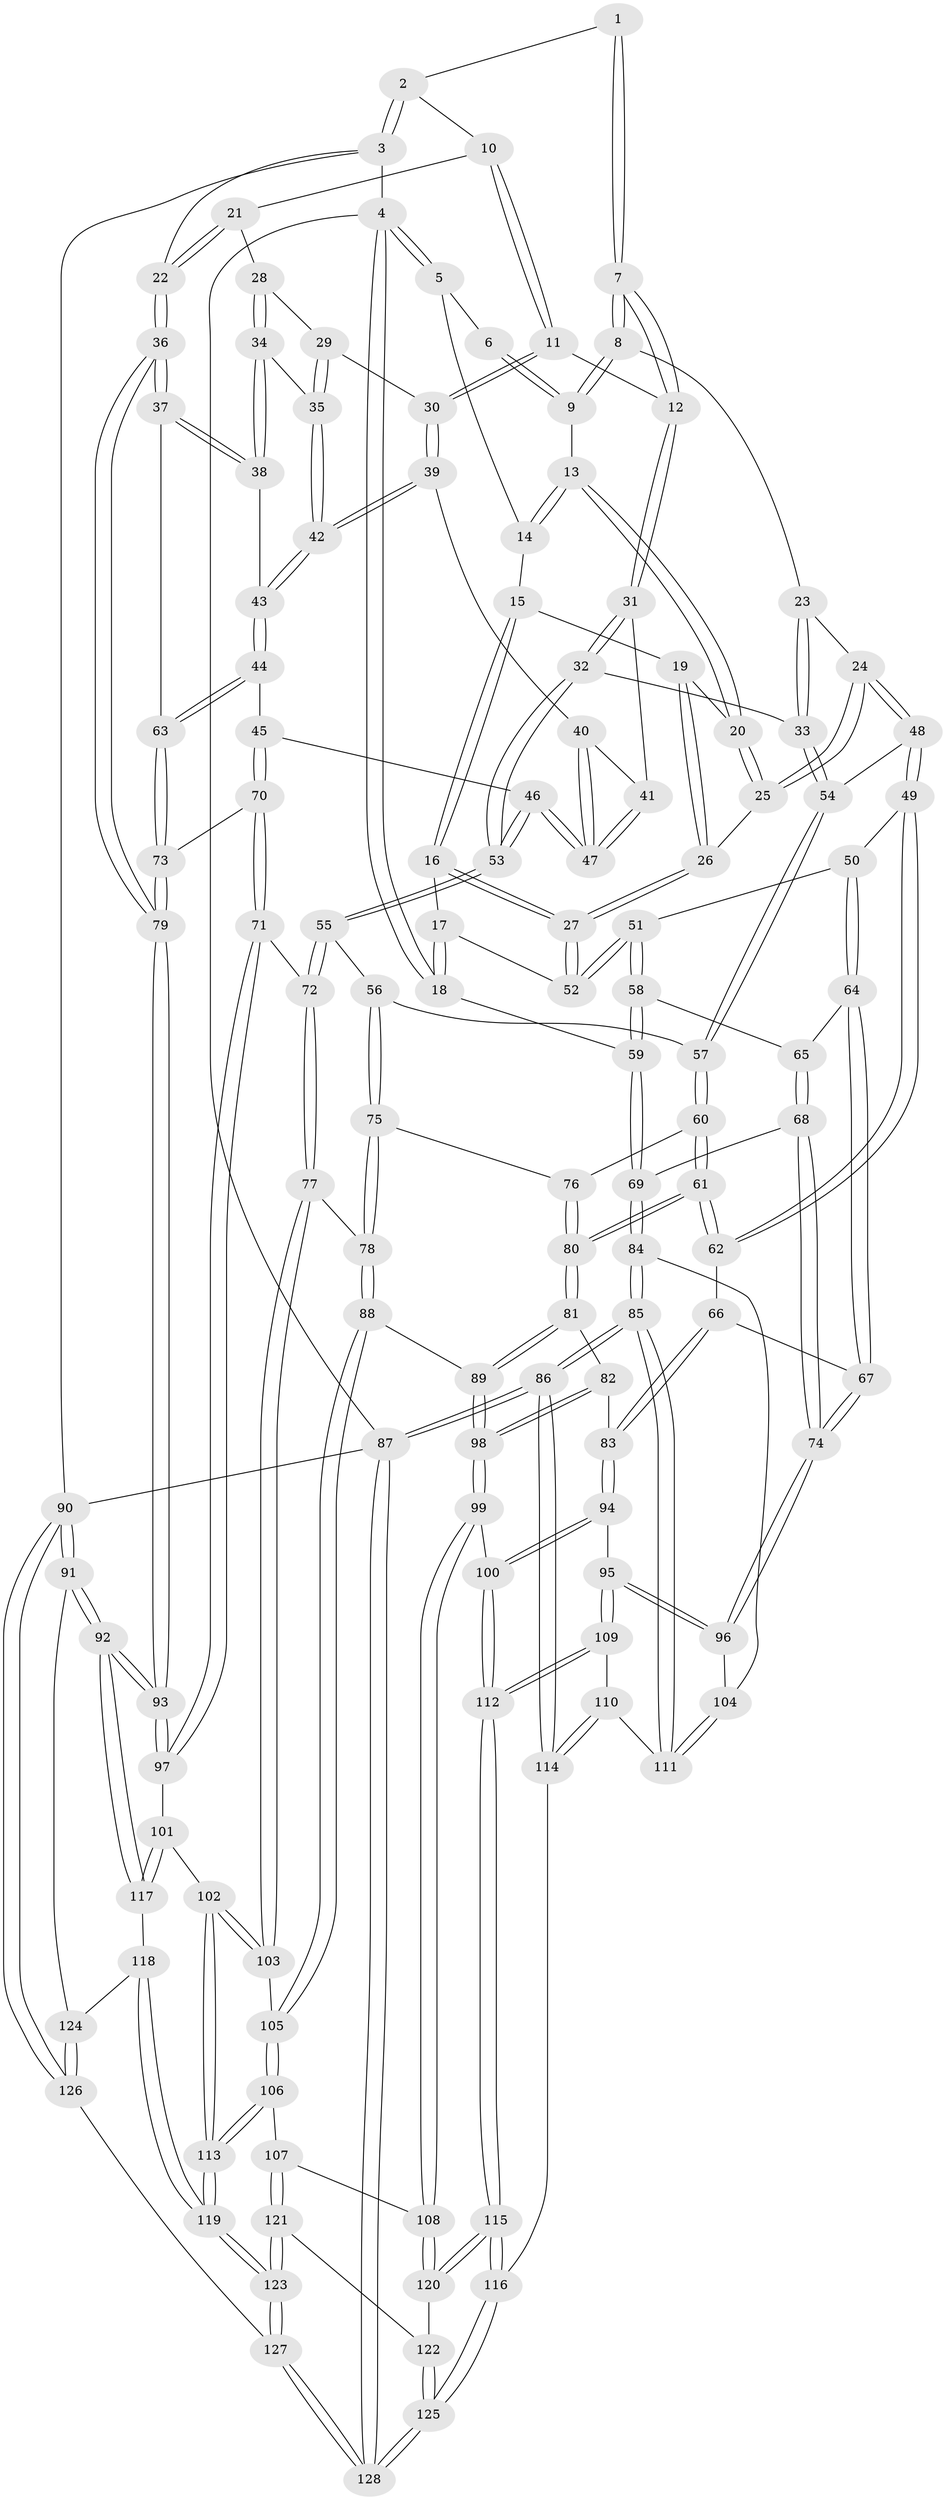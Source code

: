 // Generated by graph-tools (version 1.1) at 2025/11/02/27/25 16:11:51]
// undirected, 128 vertices, 317 edges
graph export_dot {
graph [start="1"]
  node [color=gray90,style=filled];
  1 [pos="+0.8083136252709586+0"];
  2 [pos="+0.8438228584533873+0"];
  3 [pos="+1+0"];
  4 [pos="+0+0"];
  5 [pos="+0.24730760564838036+0"];
  6 [pos="+0.5403960530925376+0"];
  7 [pos="+0.6827826438426238+0.11343957746557937"];
  8 [pos="+0.6766090374983716+0.11344296567302538"];
  9 [pos="+0.5511447833271799+0.052885260930990365"];
  10 [pos="+0.8448365221447367+0.09305122841009396"];
  11 [pos="+0.7749843172382285+0.1515717789463311"];
  12 [pos="+0.7162038020704312+0.14544427478164335"];
  13 [pos="+0.5019262887433149+0.08364999984510048"];
  14 [pos="+0.2546983942196959+0"];
  15 [pos="+0.27696576125214784+0"];
  16 [pos="+0.2444966091442979+0.12530434959334583"];
  17 [pos="+0+0.07312305433826295"];
  18 [pos="+0+0.02878660674491859"];
  19 [pos="+0.394037340334946+0.0915000621745271"];
  20 [pos="+0.47589365655008486+0.11070728787140471"];
  21 [pos="+0.9514785545362023+0.11645496556051195"];
  22 [pos="+1+0"];
  23 [pos="+0.6696398789206321+0.1193476509089281"];
  24 [pos="+0.5005145133666273+0.23496086724249066"];
  25 [pos="+0.48296987412108766+0.1578637914653064"];
  26 [pos="+0.3110874415563919+0.1910877245166239"];
  27 [pos="+0.2841067981826421+0.21994010283437432"];
  28 [pos="+0.9224352503181176+0.18531823510347578"];
  29 [pos="+0.8984084717324715+0.19274751336312157"];
  30 [pos="+0.8164581133809302+0.19457889224093816"];
  31 [pos="+0.6976844441552132+0.24715162510085895"];
  32 [pos="+0.6738501805713193+0.2759786828065936"];
  33 [pos="+0.5810150992349309+0.28703606160382344"];
  34 [pos="+0.9596494311519075+0.25043873380276005"];
  35 [pos="+0.8861817149124772+0.2559839728040863"];
  36 [pos="+1+0.33157153657344884"];
  37 [pos="+1+0.33800083691835625"];
  38 [pos="+1+0.3000030537971187"];
  39 [pos="+0.8229669956843264+0.23458329978575726"];
  40 [pos="+0.7908754749359066+0.2651035209083979"];
  41 [pos="+0.7012653477189268+0.24946935656758887"];
  42 [pos="+0.8544658574277966+0.2808997633716676"];
  43 [pos="+0.8575481970076707+0.301405266443439"];
  44 [pos="+0.8365166052622857+0.3470203823523542"];
  45 [pos="+0.7978869786253745+0.37326020448106806"];
  46 [pos="+0.7964887680683085+0.37283993968773393"];
  47 [pos="+0.7724304869296894+0.31102662331841363"];
  48 [pos="+0.4967118105186674+0.2553706934082587"];
  49 [pos="+0.3808546360393224+0.2952837337242109"];
  50 [pos="+0.2950636159088701+0.267736208326355"];
  51 [pos="+0.28479151849373413+0.24832370876624268"];
  52 [pos="+0.28303821101066196+0.23072823350395413"];
  53 [pos="+0.7022014904644638+0.38754336475600737"];
  54 [pos="+0.5461901131676572+0.2967840867929668"];
  55 [pos="+0.6887914264933507+0.4009412842693582"];
  56 [pos="+0.6765329098498483+0.40823801401720516"];
  57 [pos="+0.5545596958841851+0.33712071077449385"];
  58 [pos="+0+0.268832257357897"];
  59 [pos="+0+0.23113797072980918"];
  60 [pos="+0.5254754856238474+0.4204949976042986"];
  61 [pos="+0.4787082998743957+0.45153389103326325"];
  62 [pos="+0.4133497635380362+0.4173805088810127"];
  63 [pos="+0.9759759562769131+0.3947029881894162"];
  64 [pos="+0.24559692398307678+0.3605102982345076"];
  65 [pos="+0.14998528407485517+0.36199321351823777"];
  66 [pos="+0.35738834869983843+0.464641877050749"];
  67 [pos="+0.2484890284095807+0.47279288469354797"];
  68 [pos="+0.08884687691505021+0.5025364915966594"];
  69 [pos="+0+0.43281696808295317"];
  70 [pos="+0.857319379475642+0.5292290556065375"];
  71 [pos="+0.855857830848231+0.5344577394919902"];
  72 [pos="+0.8171443218474456+0.5604932471609682"];
  73 [pos="+0.9007836223236815+0.48910484357323986"];
  74 [pos="+0.19354547543957895+0.5639312358841978"];
  75 [pos="+0.6417631599017026+0.4785803796479867"];
  76 [pos="+0.6082925318061976+0.4689501704809519"];
  77 [pos="+0.796376891166551+0.579791063037916"];
  78 [pos="+0.6556940246822949+0.5390056120841297"];
  79 [pos="+1+0.5380294671273385"];
  80 [pos="+0.48494494295531126+0.5436143391993347"];
  81 [pos="+0.4843739548953554+0.5496166373760969"];
  82 [pos="+0.41817048545862906+0.5797842975143249"];
  83 [pos="+0.40651582588986357+0.576210328793929"];
  84 [pos="+0+0.48844811838657193"];
  85 [pos="+0+0.6955615039051918"];
  86 [pos="+0+0.864792933394818"];
  87 [pos="+0+1"];
  88 [pos="+0.5798982928112992+0.6095683189085278"];
  89 [pos="+0.5482916902527915+0.5941135619562394"];
  90 [pos="+1+1"];
  91 [pos="+1+0.9094696119253176"];
  92 [pos="+1+0.7560035641935909"];
  93 [pos="+1+0.7239775475245889"];
  94 [pos="+0.23954467282315364+0.6036401577583647"];
  95 [pos="+0.19714419555749774+0.5738324684022533"];
  96 [pos="+0.19555369088530802+0.5712475281909858"];
  97 [pos="+1+0.6922234892745327"];
  98 [pos="+0.42271030002828053+0.7071172463165696"];
  99 [pos="+0.4172333253706167+0.7530049445126833"];
  100 [pos="+0.2495042028717224+0.6230225252821217"];
  101 [pos="+0.8878077494934358+0.7416526971771537"];
  102 [pos="+0.7978992754345517+0.7024087633639522"];
  103 [pos="+0.7844703692565166+0.6608879679370192"];
  104 [pos="+0.08482163405670182+0.6339373924590535"];
  105 [pos="+0.5942355055936024+0.6933149731670385"];
  106 [pos="+0.5820359215272181+0.7305365814952715"];
  107 [pos="+0.5172146287632724+0.7816407286732899"];
  108 [pos="+0.42133345462479793+0.7647055194317471"];
  109 [pos="+0.1314259234898894+0.7362861031576418"];
  110 [pos="+0.09172663741495864+0.7496097316795782"];
  111 [pos="+0+0.699240064263591"];
  112 [pos="+0.2506623376425882+0.8498059749271077"];
  113 [pos="+0.7325924521199173+0.8224368438481228"];
  114 [pos="+0.07595332445678783+0.8356158847119772"];
  115 [pos="+0.25640457802812916+0.8626183829799676"];
  116 [pos="+0.19815111156944465+0.9612172779244587"];
  117 [pos="+0.8779195243703353+0.848520449042807"];
  118 [pos="+0.8573215853218407+0.886234250600785"];
  119 [pos="+0.7472549918236567+0.9218509127484712"];
  120 [pos="+0.35134576420414904+0.8328004136088747"];
  121 [pos="+0.6058178377616117+1"];
  122 [pos="+0.41762845279498484+0.92683546564208"];
  123 [pos="+0.6411540840435569+1"];
  124 [pos="+0.9300556381351281+0.9219381220165109"];
  125 [pos="+0.1614414621739757+1"];
  126 [pos="+0.8327459430438221+1"];
  127 [pos="+0.6414364586276212+1"];
  128 [pos="+0.11814896437435726+1"];
  1 -- 2;
  1 -- 7;
  1 -- 7;
  2 -- 3;
  2 -- 3;
  2 -- 10;
  3 -- 4;
  3 -- 22;
  3 -- 90;
  4 -- 5;
  4 -- 5;
  4 -- 18;
  4 -- 18;
  4 -- 87;
  5 -- 6;
  5 -- 14;
  6 -- 9;
  6 -- 9;
  7 -- 8;
  7 -- 8;
  7 -- 12;
  7 -- 12;
  8 -- 9;
  8 -- 9;
  8 -- 23;
  9 -- 13;
  10 -- 11;
  10 -- 11;
  10 -- 21;
  11 -- 12;
  11 -- 30;
  11 -- 30;
  12 -- 31;
  12 -- 31;
  13 -- 14;
  13 -- 14;
  13 -- 20;
  13 -- 20;
  14 -- 15;
  15 -- 16;
  15 -- 16;
  15 -- 19;
  16 -- 17;
  16 -- 27;
  16 -- 27;
  17 -- 18;
  17 -- 18;
  17 -- 52;
  18 -- 59;
  19 -- 20;
  19 -- 26;
  19 -- 26;
  20 -- 25;
  20 -- 25;
  21 -- 22;
  21 -- 22;
  21 -- 28;
  22 -- 36;
  22 -- 36;
  23 -- 24;
  23 -- 33;
  23 -- 33;
  24 -- 25;
  24 -- 25;
  24 -- 48;
  24 -- 48;
  25 -- 26;
  26 -- 27;
  26 -- 27;
  27 -- 52;
  27 -- 52;
  28 -- 29;
  28 -- 34;
  28 -- 34;
  29 -- 30;
  29 -- 35;
  29 -- 35;
  30 -- 39;
  30 -- 39;
  31 -- 32;
  31 -- 32;
  31 -- 41;
  32 -- 33;
  32 -- 53;
  32 -- 53;
  33 -- 54;
  33 -- 54;
  34 -- 35;
  34 -- 38;
  34 -- 38;
  35 -- 42;
  35 -- 42;
  36 -- 37;
  36 -- 37;
  36 -- 79;
  36 -- 79;
  37 -- 38;
  37 -- 38;
  37 -- 63;
  38 -- 43;
  39 -- 40;
  39 -- 42;
  39 -- 42;
  40 -- 41;
  40 -- 47;
  40 -- 47;
  41 -- 47;
  41 -- 47;
  42 -- 43;
  42 -- 43;
  43 -- 44;
  43 -- 44;
  44 -- 45;
  44 -- 63;
  44 -- 63;
  45 -- 46;
  45 -- 70;
  45 -- 70;
  46 -- 47;
  46 -- 47;
  46 -- 53;
  46 -- 53;
  48 -- 49;
  48 -- 49;
  48 -- 54;
  49 -- 50;
  49 -- 62;
  49 -- 62;
  50 -- 51;
  50 -- 64;
  50 -- 64;
  51 -- 52;
  51 -- 52;
  51 -- 58;
  51 -- 58;
  53 -- 55;
  53 -- 55;
  54 -- 57;
  54 -- 57;
  55 -- 56;
  55 -- 72;
  55 -- 72;
  56 -- 57;
  56 -- 75;
  56 -- 75;
  57 -- 60;
  57 -- 60;
  58 -- 59;
  58 -- 59;
  58 -- 65;
  59 -- 69;
  59 -- 69;
  60 -- 61;
  60 -- 61;
  60 -- 76;
  61 -- 62;
  61 -- 62;
  61 -- 80;
  61 -- 80;
  62 -- 66;
  63 -- 73;
  63 -- 73;
  64 -- 65;
  64 -- 67;
  64 -- 67;
  65 -- 68;
  65 -- 68;
  66 -- 67;
  66 -- 83;
  66 -- 83;
  67 -- 74;
  67 -- 74;
  68 -- 69;
  68 -- 74;
  68 -- 74;
  69 -- 84;
  69 -- 84;
  70 -- 71;
  70 -- 71;
  70 -- 73;
  71 -- 72;
  71 -- 97;
  71 -- 97;
  72 -- 77;
  72 -- 77;
  73 -- 79;
  73 -- 79;
  74 -- 96;
  74 -- 96;
  75 -- 76;
  75 -- 78;
  75 -- 78;
  76 -- 80;
  76 -- 80;
  77 -- 78;
  77 -- 103;
  77 -- 103;
  78 -- 88;
  78 -- 88;
  79 -- 93;
  79 -- 93;
  80 -- 81;
  80 -- 81;
  81 -- 82;
  81 -- 89;
  81 -- 89;
  82 -- 83;
  82 -- 98;
  82 -- 98;
  83 -- 94;
  83 -- 94;
  84 -- 85;
  84 -- 85;
  84 -- 104;
  85 -- 86;
  85 -- 86;
  85 -- 111;
  85 -- 111;
  86 -- 87;
  86 -- 87;
  86 -- 114;
  86 -- 114;
  87 -- 128;
  87 -- 128;
  87 -- 90;
  88 -- 89;
  88 -- 105;
  88 -- 105;
  89 -- 98;
  89 -- 98;
  90 -- 91;
  90 -- 91;
  90 -- 126;
  90 -- 126;
  91 -- 92;
  91 -- 92;
  91 -- 124;
  92 -- 93;
  92 -- 93;
  92 -- 117;
  92 -- 117;
  93 -- 97;
  93 -- 97;
  94 -- 95;
  94 -- 100;
  94 -- 100;
  95 -- 96;
  95 -- 96;
  95 -- 109;
  95 -- 109;
  96 -- 104;
  97 -- 101;
  98 -- 99;
  98 -- 99;
  99 -- 100;
  99 -- 108;
  99 -- 108;
  100 -- 112;
  100 -- 112;
  101 -- 102;
  101 -- 117;
  101 -- 117;
  102 -- 103;
  102 -- 103;
  102 -- 113;
  102 -- 113;
  103 -- 105;
  104 -- 111;
  104 -- 111;
  105 -- 106;
  105 -- 106;
  106 -- 107;
  106 -- 113;
  106 -- 113;
  107 -- 108;
  107 -- 121;
  107 -- 121;
  108 -- 120;
  108 -- 120;
  109 -- 110;
  109 -- 112;
  109 -- 112;
  110 -- 111;
  110 -- 114;
  110 -- 114;
  112 -- 115;
  112 -- 115;
  113 -- 119;
  113 -- 119;
  114 -- 116;
  115 -- 116;
  115 -- 116;
  115 -- 120;
  115 -- 120;
  116 -- 125;
  116 -- 125;
  117 -- 118;
  118 -- 119;
  118 -- 119;
  118 -- 124;
  119 -- 123;
  119 -- 123;
  120 -- 122;
  121 -- 122;
  121 -- 123;
  121 -- 123;
  122 -- 125;
  122 -- 125;
  123 -- 127;
  123 -- 127;
  124 -- 126;
  124 -- 126;
  125 -- 128;
  125 -- 128;
  126 -- 127;
  127 -- 128;
  127 -- 128;
}
